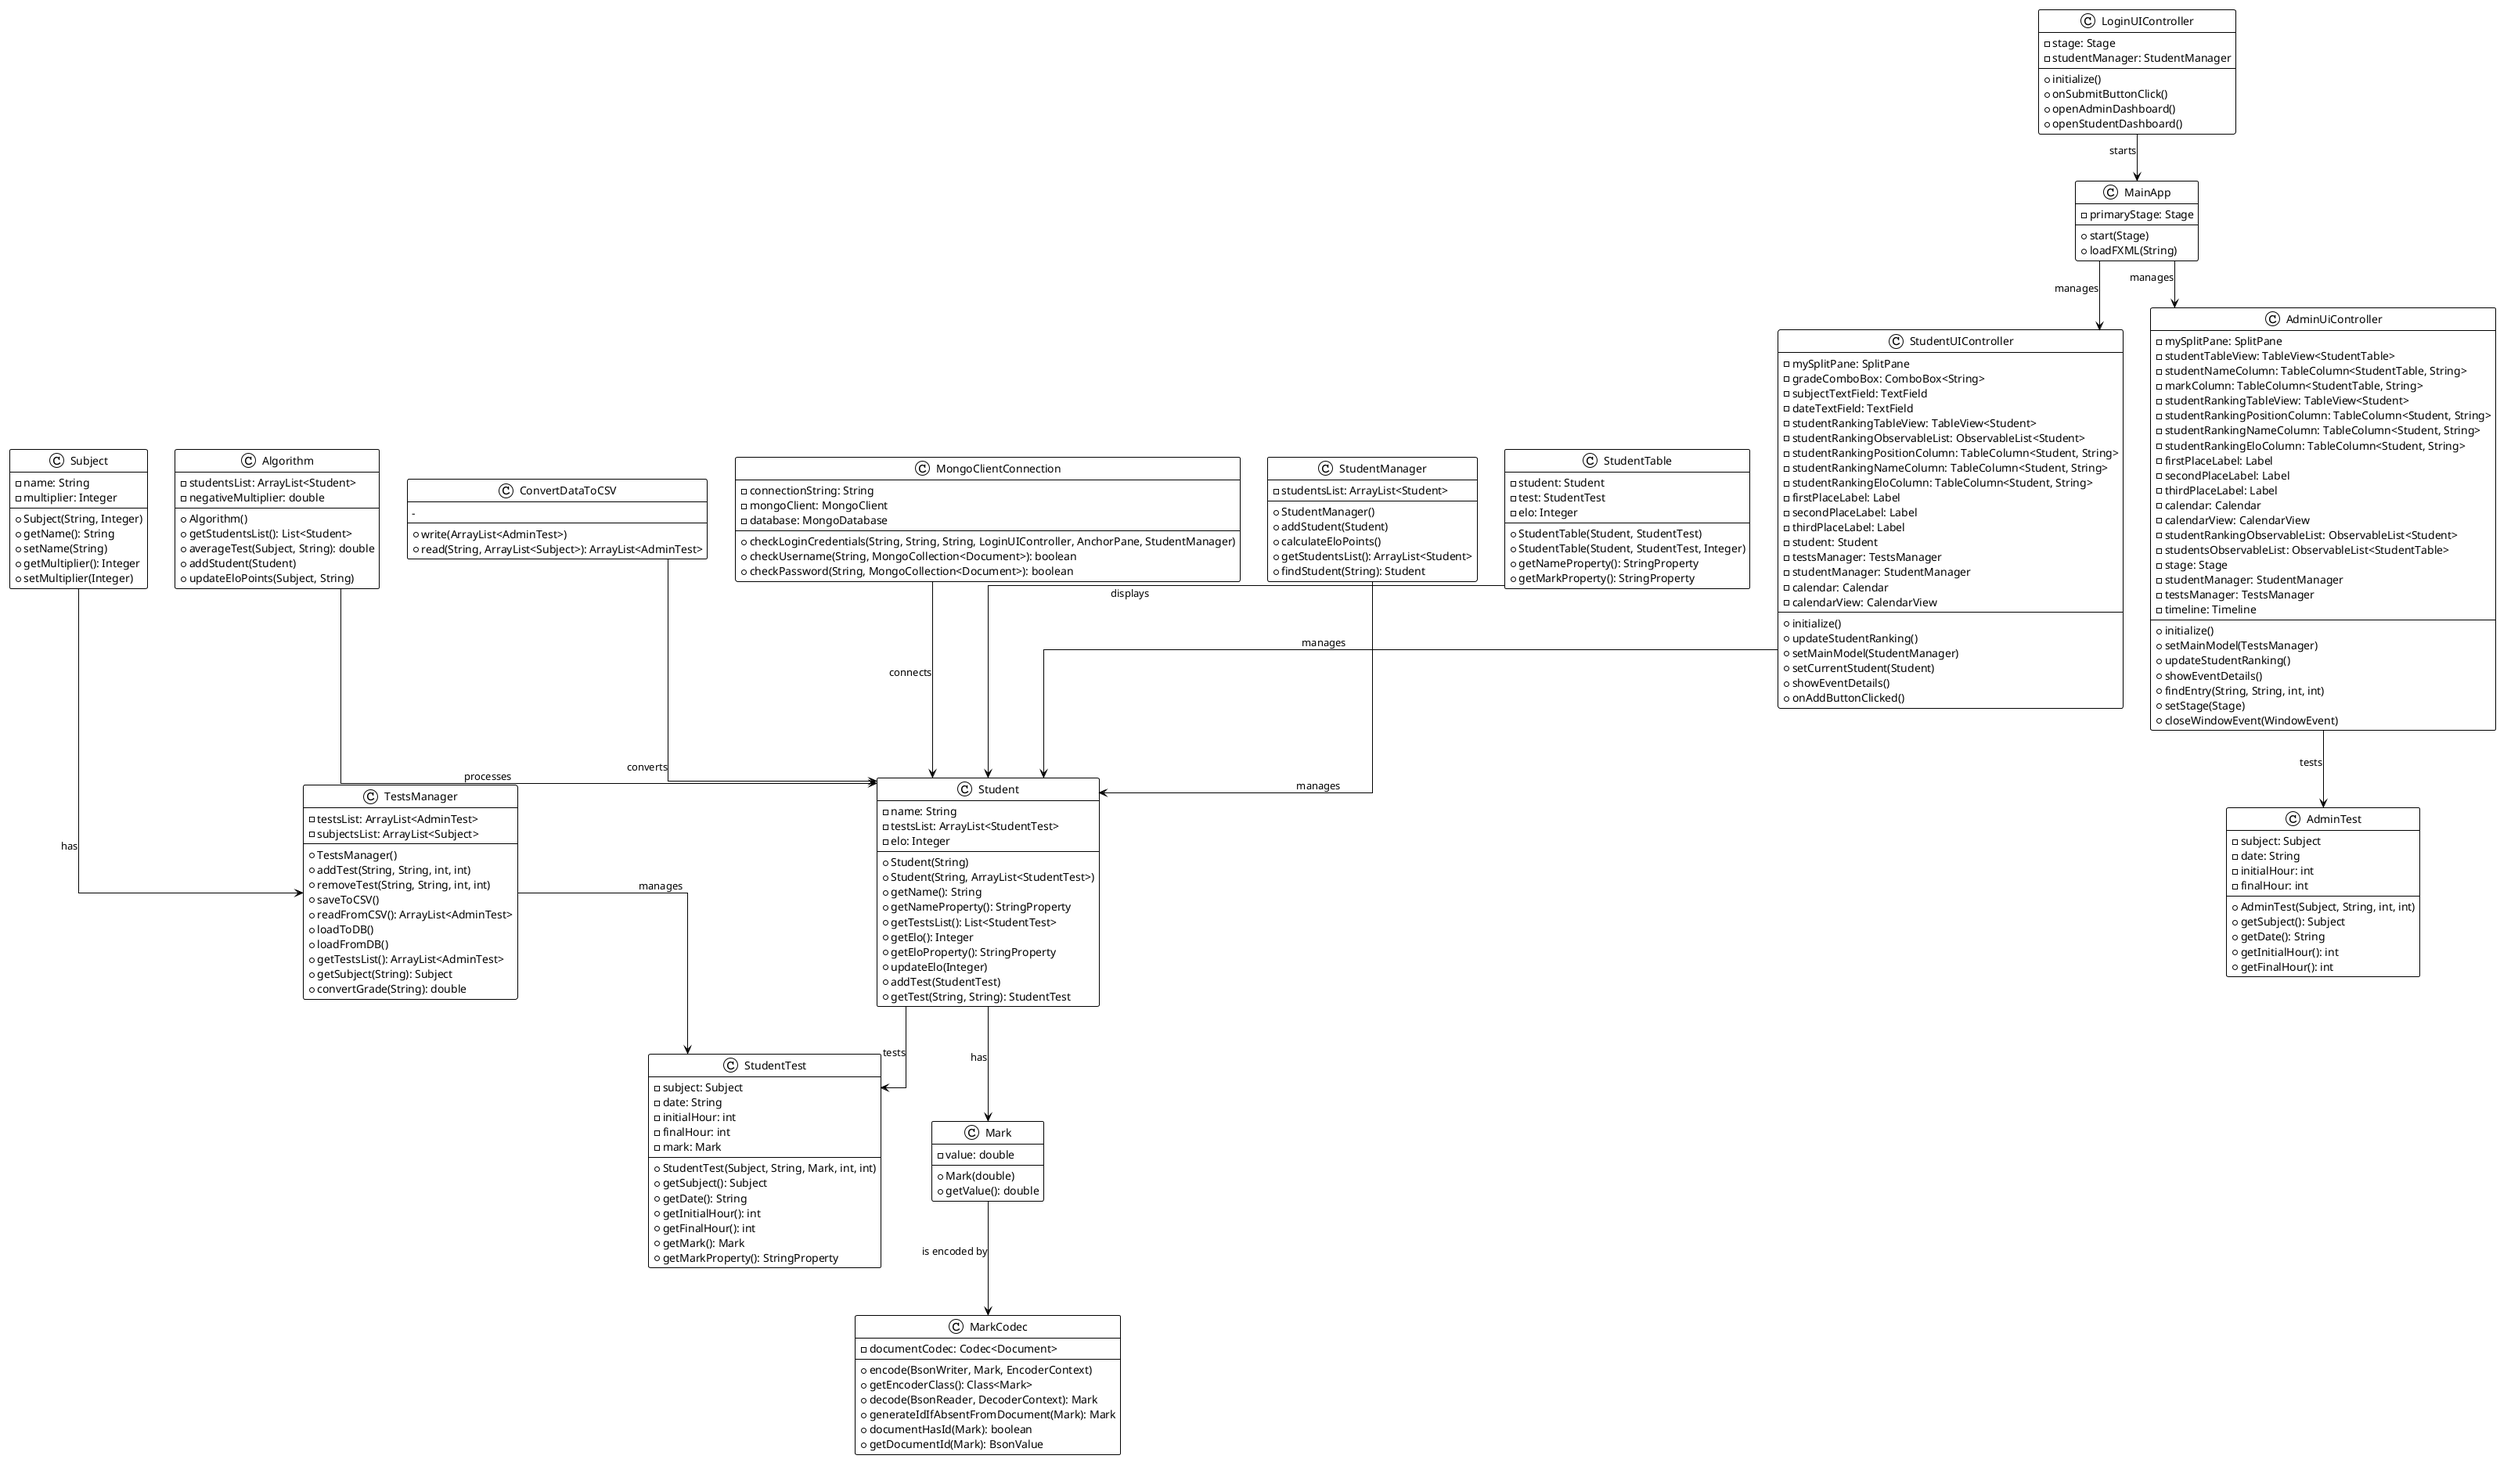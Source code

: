 @startuml

!theme plain
top to bottom direction
skinparam linetype ortho

class AdminTest {
  - subject: Subject
  - date: String
  - initialHour: int
  - finalHour: int

  + AdminTest(Subject, String, int, int)
  + getSubject(): Subject
  + getDate(): String
  + getInitialHour(): int
  + getFinalHour(): int
}
class AdminUiController {
  - mySplitPane: SplitPane
  - studentTableView: TableView<StudentTable>
  - studentNameColumn: TableColumn<StudentTable, String>
  - markColumn: TableColumn<StudentTable, String>
  - studentRankingTableView: TableView<Student>
  - studentRankingPositionColumn: TableColumn<Student, String>
  - studentRankingNameColumn: TableColumn<Student, String>
  - studentRankingEloColumn: TableColumn<Student, String>
  - firstPlaceLabel: Label
  - secondPlaceLabel: Label
  - thirdPlaceLabel: Label
  - calendar: Calendar
  - calendarView: CalendarView
  - studentRankingObservableList: ObservableList<Student>
  - studentsObservableList: ObservableList<StudentTable>
  - stage: Stage
  - studentManager: StudentManager
  - testsManager: TestsManager
  - timeline: Timeline

  + initialize()
  + setMainModel(TestsManager)
  + updateStudentRanking()
  + showEventDetails()
  + findEntry(String, String, int, int)
  + setStage(Stage)
  + closeWindowEvent(WindowEvent)
}
class Algorithm {
  - studentsList: ArrayList<Student>
  - negativeMultiplier: double

  + Algorithm()
  + getStudentsList(): List<Student>
  + averageTest(Subject, String): double
  + addStudent(Student)
  + updateEloPoints(Subject, String)
}
class ConvertDataToCSV {
  -

  + write(ArrayList<AdminTest>)
  + read(String, ArrayList<Subject>): ArrayList<AdminTest>
}
class LoginUIController {
  - stage: Stage
  - studentManager: StudentManager

  + initialize()
  + onSubmitButtonClick()
  + openAdminDashboard()
  + openStudentDashboard()
}
class MainApp {
  - primaryStage: Stage

  + start(Stage)
  + loadFXML(String)
}
class Mark {
  - value: double

  + Mark(double)
  + getValue(): double
}
class MarkCodec {
  - documentCodec: Codec<Document>

  + encode(BsonWriter, Mark, EncoderContext)
  + getEncoderClass(): Class<Mark>
  + decode(BsonReader, DecoderContext): Mark
  + generateIdIfAbsentFromDocument(Mark): Mark
  + documentHasId(Mark): boolean
  + getDocumentId(Mark): BsonValue
}
class MongoClientConnection {
  - connectionString: String
  - mongoClient: MongoClient
  - database: MongoDatabase

  + checkLoginCredentials(String, String, String, LoginUIController, AnchorPane, StudentManager)
  + checkUsername(String, MongoCollection<Document>): boolean
  + checkPassword(String, MongoCollection<Document>): boolean
}
class Student {
  - name: String
  - testsList: ArrayList<StudentTest>
  - elo: Integer

  + Student(String)
  + Student(String, ArrayList<StudentTest>)
  + getName(): String
  + getNameProperty(): StringProperty
  + getTestsList(): List<StudentTest>
  + getElo(): Integer
  + getEloProperty(): StringProperty
  + updateElo(Integer)
  + addTest(StudentTest)
  + getTest(String, String): StudentTest
}
class StudentManager {
  - studentsList: ArrayList<Student>

  + StudentManager()
  + addStudent(Student)
  + calculateEloPoints()
  + getStudentsList(): ArrayList<Student>
  + findStudent(String): Student
}
class StudentTable {
  - student: Student
  - test: StudentTest
  - elo: Integer

  + StudentTable(Student, StudentTest)
  + StudentTable(Student, StudentTest, Integer)
  + getNameProperty(): StringProperty
  + getMarkProperty(): StringProperty
}
class StudentTest {
  - subject: Subject
  - date: String
  - initialHour: int
  - finalHour: int
  - mark: Mark

  + StudentTest(Subject, String, Mark, int, int)
  + getSubject(): Subject
  + getDate(): String
  + getInitialHour(): int
  + getFinalHour(): int
  + getMark(): Mark
  + getMarkProperty(): StringProperty
}
class StudentUIController {
  - mySplitPane: SplitPane
  - gradeComboBox: ComboBox<String>
  - subjectTextField: TextField
  - dateTextField: TextField
  - studentRankingTableView: TableView<Student>
  - studentRankingObservableList: ObservableList<Student>
  - studentRankingPositionColumn: TableColumn<Student, String>
  - studentRankingNameColumn: TableColumn<Student, String>
  - studentRankingEloColumn: TableColumn<Student, String>
  - firstPlaceLabel: Label
  - secondPlaceLabel: Label
  - thirdPlaceLabel: Label
  - student: Student
  - testsManager: TestsManager
  - studentManager: StudentManager
  - calendar: Calendar
  - calendarView: CalendarView

  + initialize()
  + updateStudentRanking()
  + setMainModel(StudentManager)
  + setCurrentStudent(Student)
  + showEventDetails()
  + onAddButtonClicked()
}
class Subject {
  - name: String
  - multiplier: Integer

  + Subject(String, Integer)
  + getName(): String
  + setName(String)
  + getMultiplier(): Integer
  + setMultiplier(Integer)
}
class TestsManager {
  - testsList: ArrayList<AdminTest>
  - subjectsList: ArrayList<Subject>

  + TestsManager()
  + addTest(String, String, int, int)
  + removeTest(String, String, int, int)
  + saveToCSV()
  + readFromCSV(): ArrayList<AdminTest>
  + loadToDB()
  + loadFromDB()
  + getTestsList(): ArrayList<AdminTest>
  + getSubject(String): Subject
  + convertGrade(String): double
}

AdminUiController --> AdminTest : tests
LoginUIController --> MainApp : starts
MainApp --> StudentUIController : manages
MainApp --> AdminUiController : manages
Student --> Mark : has
Mark --> MarkCodec : is encoded by
Student --> StudentTest : tests
StudentManager --> Student : manages
StudentTable --> Student : displays
StudentUIController --> Student : manages
Subject --> TestsManager : has
TestsManager --> StudentTest : manages
ConvertDataToCSV --> Student : converts
Algorithm --> Student : processes
MongoClientConnection --> Student : connects

@enduml